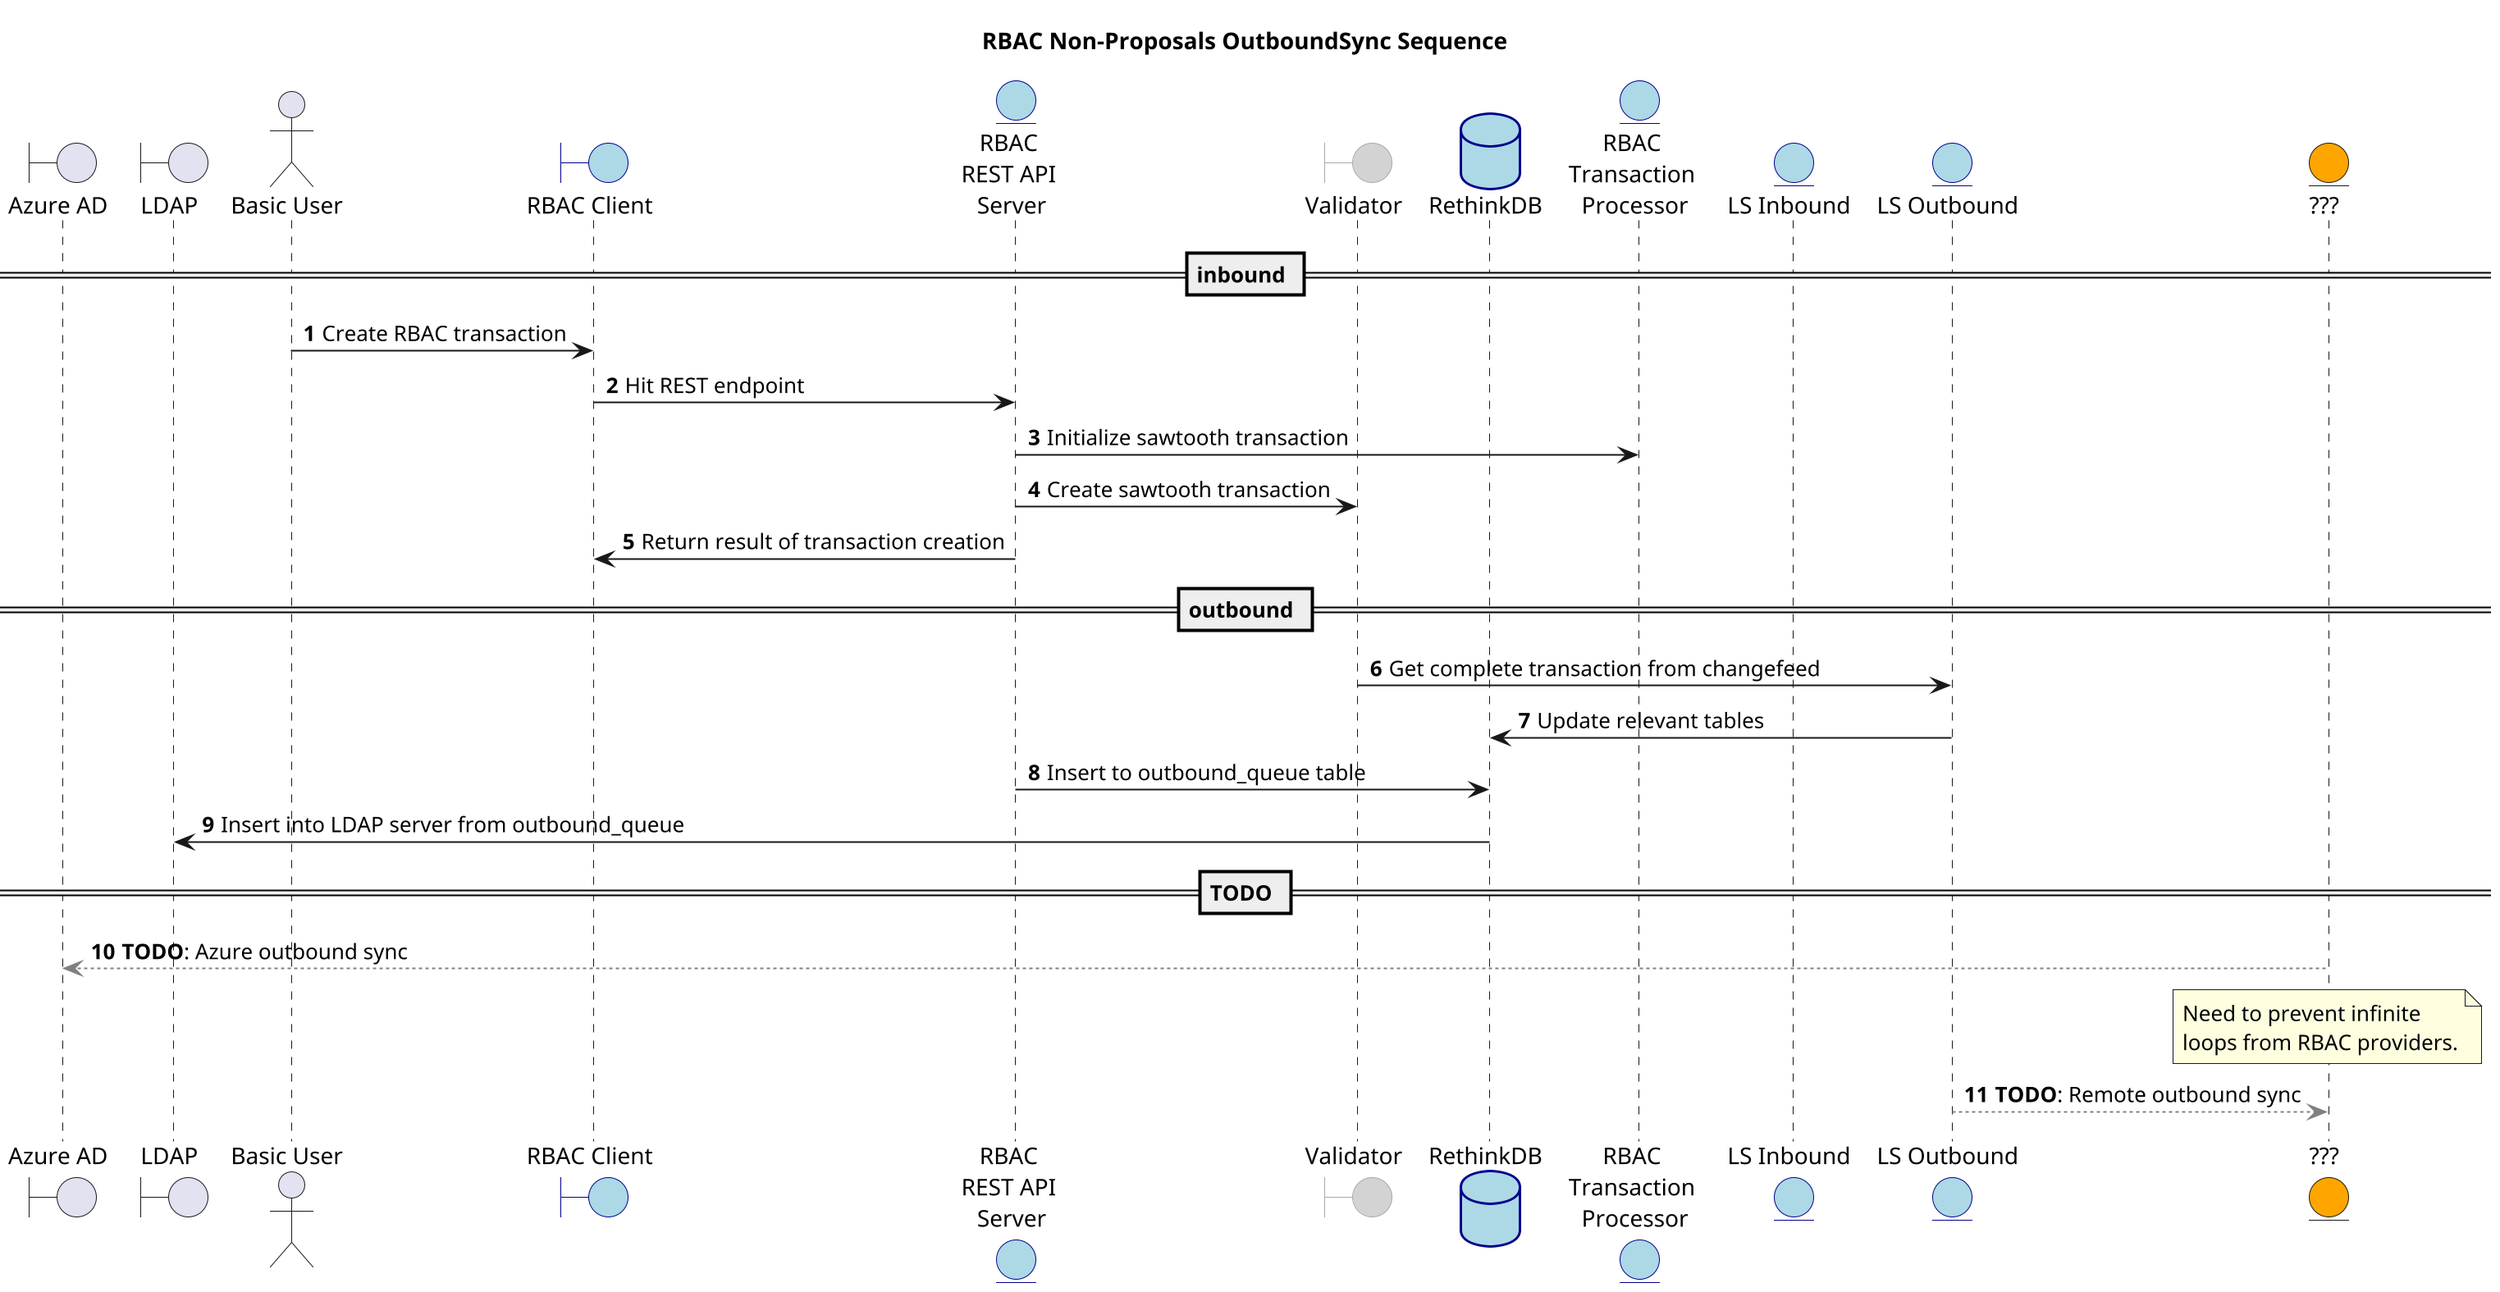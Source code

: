@startuml architecture overview
autonumber
    hide stereotype
    scale 2

    skinparam database {
        BackgroundColor<< NEXT >> lightblue
        BorderColor<< NEXT >> darkblue
        BackgroundColor<< HYPERLEDGER >> lightgrey
        BorderColor<< HYPERLEDGER >> darkgrey
    }
    skinparam entity {
        BackgroundColor<< NEXT >> lightblue
        BorderColor<< NEXT >> darkblue
        BackgroundColor<< HYPERLEDGER >> Lightgrey
        BorderColor<< HYPERLEDGER >> darkgrey
    }
    skinparam boundary {
        BackgroundColor<<NEXT>> lightblue
        BorderColor<<NEXT>> darkblue
        BackgroundColor<<HYPERLEDGER>> Lightgrey
        BorderColor<<HYPERLEDGER>> darkgrey
    }

    boundary "Azure AD" as azure
    boundary "LDAP" as ldap
    actor "Basic User" as user
    boundary "RBAC Client" as client <<NEXT>>
    entity "RBAC \nREST API \nServer" as API <<NEXT>>
    boundary "Validator" as validator <<HYPERLEDGER>>
    database "RethinkDB" as rethink <<NEXT>>
    entity "RBAC \nTransaction \nProcessor" as tp <<NEXT>>
    entity "LS Inbound" as ls_in <<NEXT>>
    entity "LS Outbound" as ls_out <<NEXT>>
    entity "???" #orange

title RBAC Non-Proposals OutboundSync Sequence
== inbound ==
user -> client: Create RBAC transaction
client -> API: Hit REST endpoint
API -> tp: Initialize sawtooth transaction
API -> validator: Create sawtooth transaction
API -> client: Return result of transaction creation
== outbound ==
validator -> ls_out: Get complete transaction from changefeed
ls_out -> rethink: Update relevant tables
API -> rethink: Insert to outbound_queue table
rethink -> ldap: Insert into LDAP server from outbound_queue
== TODO ==
"???" --[#grey]> azure: **TODO**: Azure outbound sync
note over "???" #lightyellow
    Need to prevent infinite
    loops from RBAC providers.
end note
ls_out --[#grey]> "???": **TODO**: Remote outbound sync
@enduml
